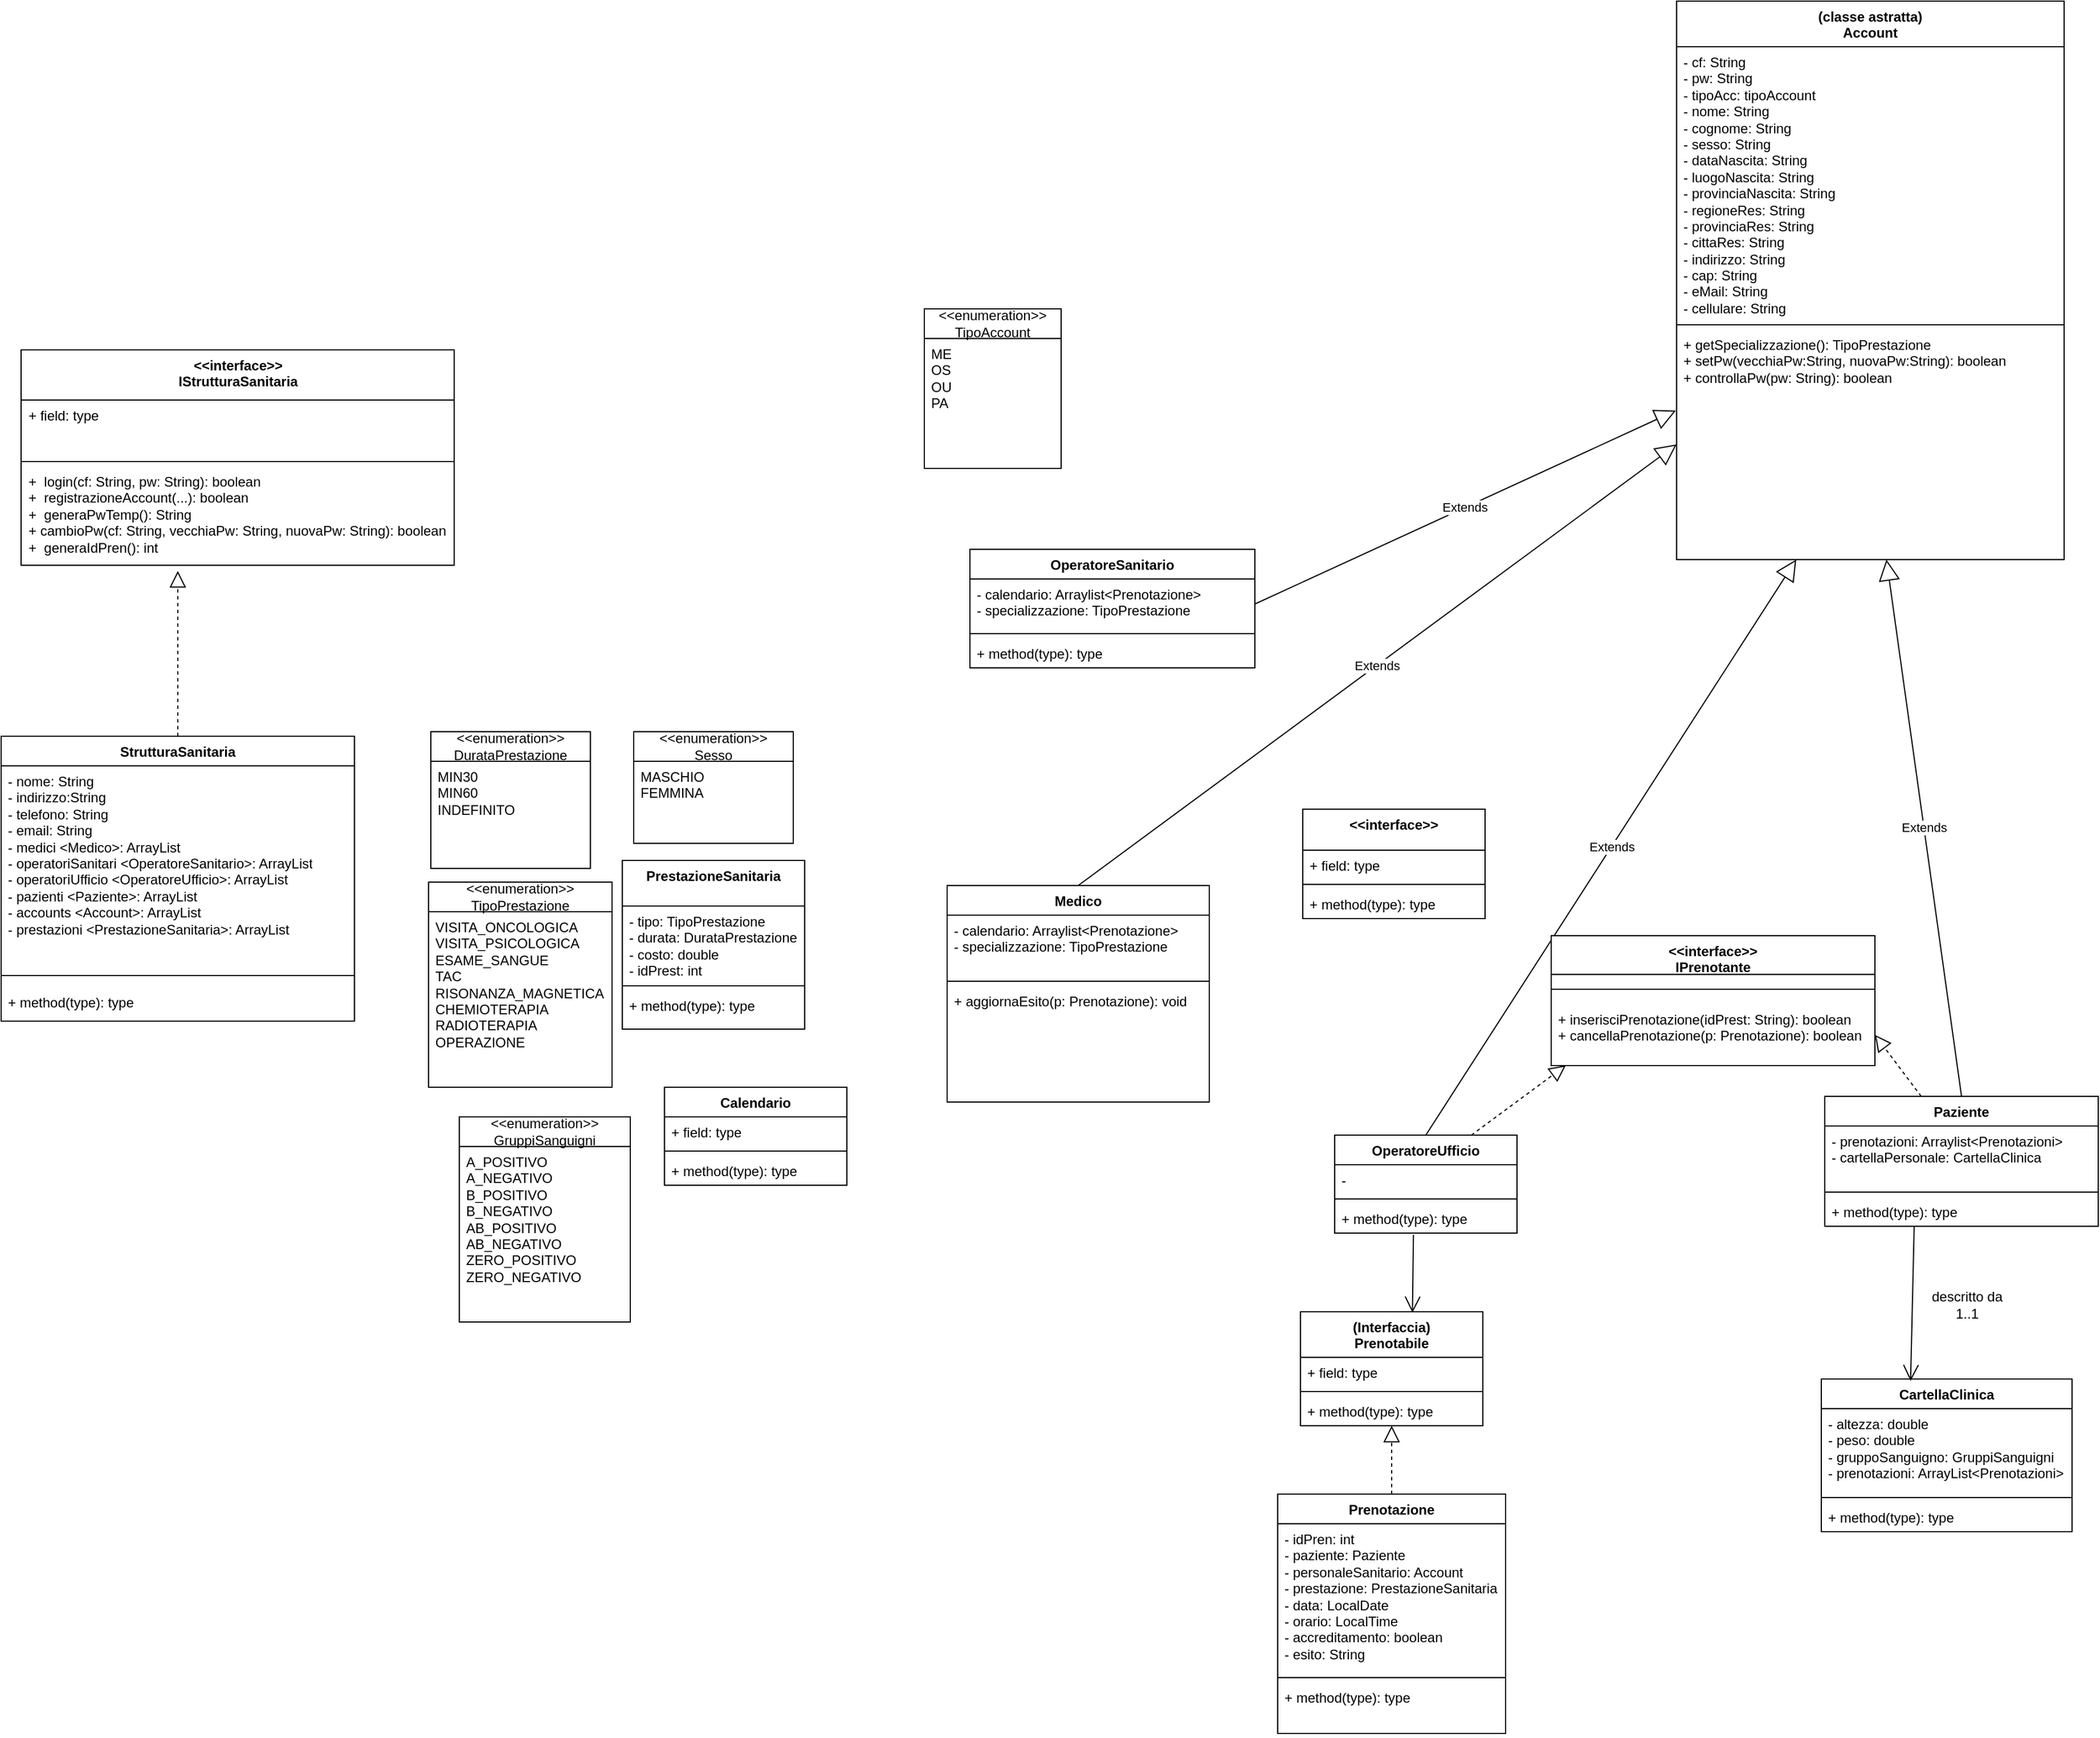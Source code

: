 <mxfile version="22.1.0" type="device">
  <diagram name="Pagina-1" id="tTlV-15hE3kfH03kpY0C">
    <mxGraphModel dx="2051" dy="1348" grid="1" gridSize="10" guides="1" tooltips="1" connect="1" arrows="1" fold="1" page="1" pageScale="1" pageWidth="1169" pageHeight="827" math="0" shadow="0">
      <root>
        <mxCell id="0" />
        <mxCell id="1" parent="0" />
        <mxCell id="g1Nb5lCBtKVe93ydb6f9-6" value="Medico" style="swimlane;fontStyle=1;align=center;verticalAlign=top;childLayout=stackLayout;horizontal=1;startSize=26;horizontalStack=0;resizeParent=1;resizeParentMax=0;resizeLast=0;collapsible=1;marginBottom=0;whiteSpace=wrap;html=1;" parent="1" vertex="1">
          <mxGeometry x="110" y="496" width="230" height="190" as="geometry" />
        </mxCell>
        <mxCell id="g1Nb5lCBtKVe93ydb6f9-7" value="- calendario: Arraylist&amp;lt;Prenotazione&amp;gt;&lt;br&gt;- specializzazione: TipoPrestazione" style="text;strokeColor=none;fillColor=none;align=left;verticalAlign=top;spacingLeft=4;spacingRight=4;overflow=hidden;rotatable=0;points=[[0,0.5],[1,0.5]];portConstraint=eastwest;whiteSpace=wrap;html=1;" parent="g1Nb5lCBtKVe93ydb6f9-6" vertex="1">
          <mxGeometry y="26" width="230" height="54" as="geometry" />
        </mxCell>
        <mxCell id="g1Nb5lCBtKVe93ydb6f9-8" value="" style="line;strokeWidth=1;fillColor=none;align=left;verticalAlign=middle;spacingTop=-1;spacingLeft=3;spacingRight=3;rotatable=0;labelPosition=right;points=[];portConstraint=eastwest;strokeColor=inherit;" parent="g1Nb5lCBtKVe93ydb6f9-6" vertex="1">
          <mxGeometry y="80" width="230" height="8" as="geometry" />
        </mxCell>
        <mxCell id="g1Nb5lCBtKVe93ydb6f9-9" value="+ aggiornaEsito(p: Prenotazione): void" style="text;strokeColor=none;fillColor=none;align=left;verticalAlign=top;spacingLeft=4;spacingRight=4;overflow=hidden;rotatable=0;points=[[0,0.5],[1,0.5]];portConstraint=eastwest;whiteSpace=wrap;html=1;" parent="g1Nb5lCBtKVe93ydb6f9-6" vertex="1">
          <mxGeometry y="88" width="230" height="102" as="geometry" />
        </mxCell>
        <mxCell id="g1Nb5lCBtKVe93ydb6f9-10" value="OperatoreUfficio" style="swimlane;fontStyle=1;align=center;verticalAlign=top;childLayout=stackLayout;horizontal=1;startSize=26;horizontalStack=0;resizeParent=1;resizeParentMax=0;resizeLast=0;collapsible=1;marginBottom=0;whiteSpace=wrap;html=1;" parent="1" vertex="1">
          <mxGeometry x="450" y="715" width="160" height="86" as="geometry" />
        </mxCell>
        <mxCell id="g1Nb5lCBtKVe93ydb6f9-11" value="-&amp;nbsp;" style="text;strokeColor=none;fillColor=none;align=left;verticalAlign=top;spacingLeft=4;spacingRight=4;overflow=hidden;rotatable=0;points=[[0,0.5],[1,0.5]];portConstraint=eastwest;whiteSpace=wrap;html=1;" parent="g1Nb5lCBtKVe93ydb6f9-10" vertex="1">
          <mxGeometry y="26" width="160" height="26" as="geometry" />
        </mxCell>
        <mxCell id="g1Nb5lCBtKVe93ydb6f9-12" value="" style="line;strokeWidth=1;fillColor=none;align=left;verticalAlign=middle;spacingTop=-1;spacingLeft=3;spacingRight=3;rotatable=0;labelPosition=right;points=[];portConstraint=eastwest;strokeColor=inherit;" parent="g1Nb5lCBtKVe93ydb6f9-10" vertex="1">
          <mxGeometry y="52" width="160" height="8" as="geometry" />
        </mxCell>
        <mxCell id="g1Nb5lCBtKVe93ydb6f9-13" value="+ method(type): type" style="text;strokeColor=none;fillColor=none;align=left;verticalAlign=top;spacingLeft=4;spacingRight=4;overflow=hidden;rotatable=0;points=[[0,0.5],[1,0.5]];portConstraint=eastwest;whiteSpace=wrap;html=1;" parent="g1Nb5lCBtKVe93ydb6f9-10" vertex="1">
          <mxGeometry y="60" width="160" height="26" as="geometry" />
        </mxCell>
        <mxCell id="g1Nb5lCBtKVe93ydb6f9-14" value="Paziente" style="swimlane;fontStyle=1;align=center;verticalAlign=top;childLayout=stackLayout;horizontal=1;startSize=26;horizontalStack=0;resizeParent=1;resizeParentMax=0;resizeLast=0;collapsible=1;marginBottom=0;whiteSpace=wrap;html=1;" parent="1" vertex="1">
          <mxGeometry x="880" y="681" width="240" height="114" as="geometry" />
        </mxCell>
        <mxCell id="g1Nb5lCBtKVe93ydb6f9-15" value="- prenotazioni: Arraylist&amp;lt;Prenotazioni&amp;gt;&lt;br&gt;- cartellaPersonale: CartellaClinica" style="text;strokeColor=none;fillColor=none;align=left;verticalAlign=top;spacingLeft=4;spacingRight=4;overflow=hidden;rotatable=0;points=[[0,0.5],[1,0.5]];portConstraint=eastwest;whiteSpace=wrap;html=1;" parent="g1Nb5lCBtKVe93ydb6f9-14" vertex="1">
          <mxGeometry y="26" width="240" height="54" as="geometry" />
        </mxCell>
        <mxCell id="g1Nb5lCBtKVe93ydb6f9-16" value="" style="line;strokeWidth=1;fillColor=none;align=left;verticalAlign=middle;spacingTop=-1;spacingLeft=3;spacingRight=3;rotatable=0;labelPosition=right;points=[];portConstraint=eastwest;strokeColor=inherit;" parent="g1Nb5lCBtKVe93ydb6f9-14" vertex="1">
          <mxGeometry y="80" width="240" height="8" as="geometry" />
        </mxCell>
        <mxCell id="g1Nb5lCBtKVe93ydb6f9-17" value="+ method(type): type" style="text;strokeColor=none;fillColor=none;align=left;verticalAlign=top;spacingLeft=4;spacingRight=4;overflow=hidden;rotatable=0;points=[[0,0.5],[1,0.5]];portConstraint=eastwest;whiteSpace=wrap;html=1;" parent="g1Nb5lCBtKVe93ydb6f9-14" vertex="1">
          <mxGeometry y="88" width="240" height="26" as="geometry" />
        </mxCell>
        <mxCell id="g1Nb5lCBtKVe93ydb6f9-18" value="CartellaClinica" style="swimlane;fontStyle=1;align=center;verticalAlign=top;childLayout=stackLayout;horizontal=1;startSize=26;horizontalStack=0;resizeParent=1;resizeParentMax=0;resizeLast=0;collapsible=1;marginBottom=0;whiteSpace=wrap;html=1;" parent="1" vertex="1">
          <mxGeometry x="877" y="929" width="220" height="134" as="geometry" />
        </mxCell>
        <mxCell id="g1Nb5lCBtKVe93ydb6f9-19" value="- altezza: double&lt;br style=&quot;border-color: var(--border-color);&quot;&gt;- peso: double&lt;br style=&quot;border-color: var(--border-color);&quot;&gt;- gruppoSanguigno: GruppiSanguigni&lt;br&gt;- prenotazioni: ArrayList&amp;lt;Prenotazioni&amp;gt;" style="text;strokeColor=none;fillColor=none;align=left;verticalAlign=top;spacingLeft=4;spacingRight=4;overflow=hidden;rotatable=0;points=[[0,0.5],[1,0.5]];portConstraint=eastwest;whiteSpace=wrap;html=1;" parent="g1Nb5lCBtKVe93ydb6f9-18" vertex="1">
          <mxGeometry y="26" width="220" height="74" as="geometry" />
        </mxCell>
        <mxCell id="g1Nb5lCBtKVe93ydb6f9-20" value="" style="line;strokeWidth=1;fillColor=none;align=left;verticalAlign=middle;spacingTop=-1;spacingLeft=3;spacingRight=3;rotatable=0;labelPosition=right;points=[];portConstraint=eastwest;strokeColor=inherit;" parent="g1Nb5lCBtKVe93ydb6f9-18" vertex="1">
          <mxGeometry y="100" width="220" height="8" as="geometry" />
        </mxCell>
        <mxCell id="g1Nb5lCBtKVe93ydb6f9-21" value="+ method(type): type" style="text;strokeColor=none;fillColor=none;align=left;verticalAlign=top;spacingLeft=4;spacingRight=4;overflow=hidden;rotatable=0;points=[[0,0.5],[1,0.5]];portConstraint=eastwest;whiteSpace=wrap;html=1;" parent="g1Nb5lCBtKVe93ydb6f9-18" vertex="1">
          <mxGeometry y="108" width="220" height="26" as="geometry" />
        </mxCell>
        <mxCell id="g1Nb5lCBtKVe93ydb6f9-25" value="Extends" style="endArrow=block;endSize=16;endFill=0;html=1;rounded=0;exitX=0.5;exitY=0;exitDx=0;exitDy=0;" parent="1" source="g1Nb5lCBtKVe93ydb6f9-10" target="BsgN-po5wjHz83sSiUcQ-11" edge="1">
          <mxGeometry width="160" relative="1" as="geometry">
            <mxPoint x="580" y="443" as="sourcePoint" />
            <mxPoint x="792.857" y="140" as="targetPoint" />
          </mxGeometry>
        </mxCell>
        <mxCell id="g1Nb5lCBtKVe93ydb6f9-27" value="Extends" style="endArrow=block;endSize=16;endFill=0;html=1;rounded=0;exitX=0.5;exitY=0;exitDx=0;exitDy=0;entryX=0;entryY=0.5;entryDx=0;entryDy=0;" parent="1" source="g1Nb5lCBtKVe93ydb6f9-6" target="BsgN-po5wjHz83sSiUcQ-11" edge="1">
          <mxGeometry width="160" relative="1" as="geometry">
            <mxPoint x="580" y="243" as="sourcePoint" />
            <mxPoint x="684" y="140" as="targetPoint" />
          </mxGeometry>
        </mxCell>
        <mxCell id="g1Nb5lCBtKVe93ydb6f9-28" value="Extends" style="endArrow=block;endSize=16;endFill=0;html=1;rounded=0;exitX=0.5;exitY=0;exitDx=0;exitDy=0;" parent="1" source="g1Nb5lCBtKVe93ydb6f9-14" target="BsgN-po5wjHz83sSiUcQ-11" edge="1">
          <mxGeometry width="160" relative="1" as="geometry">
            <mxPoint x="580" y="243" as="sourcePoint" />
            <mxPoint x="920.0" y="140" as="targetPoint" />
          </mxGeometry>
        </mxCell>
        <mxCell id="g1Nb5lCBtKVe93ydb6f9-38" value="" style="endArrow=open;endFill=1;endSize=12;html=1;rounded=0;entryX=0.356;entryY=0.013;entryDx=0;entryDy=0;entryPerimeter=0;exitX=0.327;exitY=0.981;exitDx=0;exitDy=0;exitPerimeter=0;" parent="1" source="g1Nb5lCBtKVe93ydb6f9-17" target="g1Nb5lCBtKVe93ydb6f9-18" edge="1">
          <mxGeometry width="160" relative="1" as="geometry">
            <mxPoint x="958" y="480" as="sourcePoint" />
            <mxPoint x="960" y="600" as="targetPoint" />
            <Array as="points" />
          </mxGeometry>
        </mxCell>
        <mxCell id="g1Nb5lCBtKVe93ydb6f9-39" value="descritto da&lt;br&gt;1..1" style="text;strokeColor=none;align=center;fillColor=none;html=1;verticalAlign=middle;whiteSpace=wrap;rounded=0;movable=1;resizable=1;rotatable=1;deletable=1;editable=1;locked=0;connectable=1;" parent="1" vertex="1">
          <mxGeometry x="970" y="849" width="70" height="30" as="geometry" />
        </mxCell>
        <mxCell id="g1Nb5lCBtKVe93ydb6f9-40" value="Calendario" style="swimlane;fontStyle=1;align=center;verticalAlign=top;childLayout=stackLayout;horizontal=1;startSize=26;horizontalStack=0;resizeParent=1;resizeParentMax=0;resizeLast=0;collapsible=1;marginBottom=0;whiteSpace=wrap;html=1;" parent="1" vertex="1">
          <mxGeometry x="-138" y="673" width="160" height="86" as="geometry" />
        </mxCell>
        <mxCell id="g1Nb5lCBtKVe93ydb6f9-41" value="+ field: type" style="text;strokeColor=none;fillColor=none;align=left;verticalAlign=top;spacingLeft=4;spacingRight=4;overflow=hidden;rotatable=0;points=[[0,0.5],[1,0.5]];portConstraint=eastwest;whiteSpace=wrap;html=1;" parent="g1Nb5lCBtKVe93ydb6f9-40" vertex="1">
          <mxGeometry y="26" width="160" height="26" as="geometry" />
        </mxCell>
        <mxCell id="g1Nb5lCBtKVe93ydb6f9-42" value="" style="line;strokeWidth=1;fillColor=none;align=left;verticalAlign=middle;spacingTop=-1;spacingLeft=3;spacingRight=3;rotatable=0;labelPosition=right;points=[];portConstraint=eastwest;strokeColor=inherit;" parent="g1Nb5lCBtKVe93ydb6f9-40" vertex="1">
          <mxGeometry y="52" width="160" height="8" as="geometry" />
        </mxCell>
        <mxCell id="g1Nb5lCBtKVe93ydb6f9-43" value="+ method(type): type" style="text;strokeColor=none;fillColor=none;align=left;verticalAlign=top;spacingLeft=4;spacingRight=4;overflow=hidden;rotatable=0;points=[[0,0.5],[1,0.5]];portConstraint=eastwest;whiteSpace=wrap;html=1;" parent="g1Nb5lCBtKVe93ydb6f9-40" vertex="1">
          <mxGeometry y="60" width="160" height="26" as="geometry" />
        </mxCell>
        <mxCell id="g1Nb5lCBtKVe93ydb6f9-53" value="&amp;lt;&amp;lt;enumeration&amp;gt;&amp;gt;&lt;br&gt;TipoAccount" style="swimlane;fontStyle=0;childLayout=stackLayout;horizontal=1;startSize=26;fillColor=none;horizontalStack=0;resizeParent=1;resizeParentMax=0;resizeLast=0;collapsible=1;marginBottom=0;whiteSpace=wrap;html=1;" parent="1" vertex="1">
          <mxGeometry x="90" y="-10" width="120" height="140" as="geometry" />
        </mxCell>
        <mxCell id="g1Nb5lCBtKVe93ydb6f9-54" value="ME&lt;br&gt;OS&lt;br&gt;OU&lt;br&gt;PA&lt;br&gt;&lt;br&gt;" style="text;strokeColor=none;fillColor=none;align=left;verticalAlign=top;spacingLeft=4;spacingRight=4;overflow=hidden;rotatable=0;points=[[0,0.5],[1,0.5]];portConstraint=eastwest;whiteSpace=wrap;html=1;" parent="g1Nb5lCBtKVe93ydb6f9-53" vertex="1">
          <mxGeometry y="26" width="120" height="114" as="geometry" />
        </mxCell>
        <mxCell id="g1Nb5lCBtKVe93ydb6f9-60" value="OperatoreSanitario" style="swimlane;fontStyle=1;align=center;verticalAlign=top;childLayout=stackLayout;horizontal=1;startSize=26;horizontalStack=0;resizeParent=1;resizeParentMax=0;resizeLast=0;collapsible=1;marginBottom=0;whiteSpace=wrap;html=1;" parent="1" vertex="1">
          <mxGeometry x="130" y="201" width="250" height="104" as="geometry" />
        </mxCell>
        <mxCell id="g1Nb5lCBtKVe93ydb6f9-61" value="- calendario: Arraylist&amp;lt;Prenotazione&amp;gt;&lt;br style=&quot;border-color: var(--border-color);&quot;&gt;- specializzazione: TipoPrestazione" style="text;strokeColor=none;fillColor=none;align=left;verticalAlign=top;spacingLeft=4;spacingRight=4;overflow=hidden;rotatable=0;points=[[0,0.5],[1,0.5]];portConstraint=eastwest;whiteSpace=wrap;html=1;" parent="g1Nb5lCBtKVe93ydb6f9-60" vertex="1">
          <mxGeometry y="26" width="250" height="44" as="geometry" />
        </mxCell>
        <mxCell id="g1Nb5lCBtKVe93ydb6f9-62" value="" style="line;strokeWidth=1;fillColor=none;align=left;verticalAlign=middle;spacingTop=-1;spacingLeft=3;spacingRight=3;rotatable=0;labelPosition=right;points=[];portConstraint=eastwest;strokeColor=inherit;" parent="g1Nb5lCBtKVe93ydb6f9-60" vertex="1">
          <mxGeometry y="70" width="250" height="8" as="geometry" />
        </mxCell>
        <mxCell id="g1Nb5lCBtKVe93ydb6f9-63" value="+ method(type): type" style="text;strokeColor=none;fillColor=none;align=left;verticalAlign=top;spacingLeft=4;spacingRight=4;overflow=hidden;rotatable=0;points=[[0,0.5],[1,0.5]];portConstraint=eastwest;whiteSpace=wrap;html=1;" parent="g1Nb5lCBtKVe93ydb6f9-60" vertex="1">
          <mxGeometry y="78" width="250" height="26" as="geometry" />
        </mxCell>
        <mxCell id="g1Nb5lCBtKVe93ydb6f9-64" value="Extends" style="endArrow=block;endSize=16;endFill=0;html=1;rounded=0;exitX=1;exitY=0.5;exitDx=0;exitDy=0;entryX=-0.002;entryY=0.353;entryDx=0;entryDy=0;entryPerimeter=0;" parent="1" source="g1Nb5lCBtKVe93ydb6f9-61" target="BsgN-po5wjHz83sSiUcQ-11" edge="1">
          <mxGeometry width="160" relative="1" as="geometry">
            <mxPoint x="580" y="393" as="sourcePoint" />
            <mxPoint x="685.416" y="-3.2" as="targetPoint" />
          </mxGeometry>
        </mxCell>
        <mxCell id="0tCYUlRIdNbkmeOcHSWN-1" value="StrutturaSanitaria" style="swimlane;fontStyle=1;align=center;verticalAlign=top;childLayout=stackLayout;horizontal=1;startSize=26;horizontalStack=0;resizeParent=1;resizeParentMax=0;resizeLast=0;collapsible=1;marginBottom=0;whiteSpace=wrap;html=1;" parent="1" vertex="1">
          <mxGeometry x="-720" y="365" width="310" height="250" as="geometry" />
        </mxCell>
        <mxCell id="0tCYUlRIdNbkmeOcHSWN-2" value="- nome: String&lt;br&gt;- indirizzo:String&lt;br style=&quot;border-color: var(--border-color);&quot;&gt;- telefono: String&lt;br&gt;- email: String&amp;nbsp;&lt;br style=&quot;border-color: var(--border-color);&quot;&gt;- medici &amp;lt;Medico&amp;gt;: ArrayList&lt;br&gt;- operatoriSanitari &amp;lt;OperatoreSanitario&amp;gt;: ArrayList&lt;br&gt;- operatoriUfficio &amp;lt;OperatoreUfficio&amp;gt;: ArrayList&lt;br style=&quot;border-color: var(--border-color);&quot;&gt;- pazienti &amp;lt;Paziente&amp;gt;: ArrayList&lt;br&gt;- accounts &amp;lt;Account&amp;gt;: ArrayList&lt;br&gt;- prestazioni &amp;lt;PrestazioneSanitaria&amp;gt;: ArrayList" style="text;strokeColor=none;fillColor=none;align=left;verticalAlign=top;spacingLeft=4;spacingRight=4;overflow=hidden;rotatable=0;points=[[0,0.5],[1,0.5]];portConstraint=eastwest;whiteSpace=wrap;html=1;" parent="0tCYUlRIdNbkmeOcHSWN-1" vertex="1">
          <mxGeometry y="26" width="310" height="174" as="geometry" />
        </mxCell>
        <mxCell id="0tCYUlRIdNbkmeOcHSWN-3" value="" style="line;strokeWidth=1;fillColor=none;align=left;verticalAlign=middle;spacingTop=-1;spacingLeft=3;spacingRight=3;rotatable=0;labelPosition=right;points=[];portConstraint=eastwest;strokeColor=inherit;" parent="0tCYUlRIdNbkmeOcHSWN-1" vertex="1">
          <mxGeometry y="200" width="310" height="20" as="geometry" />
        </mxCell>
        <mxCell id="0tCYUlRIdNbkmeOcHSWN-4" value="+ method(type): type" style="text;strokeColor=none;fillColor=none;align=left;verticalAlign=top;spacingLeft=4;spacingRight=4;overflow=hidden;rotatable=0;points=[[0,0.5],[1,0.5]];portConstraint=eastwest;whiteSpace=wrap;html=1;" parent="0tCYUlRIdNbkmeOcHSWN-1" vertex="1">
          <mxGeometry y="220" width="310" height="30" as="geometry" />
        </mxCell>
        <mxCell id="S9uYEwCPuYJvi0e9tJX_-17" value="PrestazioneSanitaria" style="swimlane;fontStyle=1;align=center;verticalAlign=top;childLayout=stackLayout;horizontal=1;startSize=40;horizontalStack=0;resizeParent=1;resizeParentMax=0;resizeLast=0;collapsible=1;marginBottom=0;whiteSpace=wrap;html=1;" parent="1" vertex="1">
          <mxGeometry x="-175" y="474" width="160" height="148" as="geometry" />
        </mxCell>
        <mxCell id="S9uYEwCPuYJvi0e9tJX_-18" value="- tipo: TipoPrestazione&lt;br&gt;- durata: DurataPrestazione&lt;br&gt;- costo: double&lt;br&gt;- idPrest: int" style="text;strokeColor=none;fillColor=none;align=left;verticalAlign=top;spacingLeft=4;spacingRight=4;overflow=hidden;rotatable=0;points=[[0,0.5],[1,0.5]];portConstraint=eastwest;whiteSpace=wrap;html=1;" parent="S9uYEwCPuYJvi0e9tJX_-17" vertex="1">
          <mxGeometry y="40" width="160" height="66" as="geometry" />
        </mxCell>
        <mxCell id="S9uYEwCPuYJvi0e9tJX_-19" value="" style="line;strokeWidth=1;fillColor=none;align=left;verticalAlign=middle;spacingTop=-1;spacingLeft=3;spacingRight=3;rotatable=0;labelPosition=right;points=[];portConstraint=eastwest;strokeColor=inherit;" parent="S9uYEwCPuYJvi0e9tJX_-17" vertex="1">
          <mxGeometry y="106" width="160" height="8" as="geometry" />
        </mxCell>
        <mxCell id="S9uYEwCPuYJvi0e9tJX_-20" value="+ method(type): type" style="text;strokeColor=none;fillColor=none;align=left;verticalAlign=top;spacingLeft=4;spacingRight=4;overflow=hidden;rotatable=0;points=[[0,0.5],[1,0.5]];portConstraint=eastwest;whiteSpace=wrap;html=1;" parent="S9uYEwCPuYJvi0e9tJX_-17" vertex="1">
          <mxGeometry y="114" width="160" height="34" as="geometry" />
        </mxCell>
        <mxCell id="S9uYEwCPuYJvi0e9tJX_-24" value="&amp;lt;&amp;lt;enumeration&amp;gt;&amp;gt;&lt;br style=&quot;border-color: var(--border-color);&quot;&gt;DurataPrestazione" style="swimlane;fontStyle=0;childLayout=stackLayout;horizontal=1;startSize=26;fillColor=none;horizontalStack=0;resizeParent=1;resizeParentMax=0;resizeLast=0;collapsible=1;marginBottom=0;whiteSpace=wrap;html=1;" parent="1" vertex="1">
          <mxGeometry x="-343" y="361" width="140" height="120" as="geometry" />
        </mxCell>
        <mxCell id="S9uYEwCPuYJvi0e9tJX_-27" value="MIN30&lt;br&gt;MIN60&lt;br&gt;INDEFINITO&lt;br&gt;&lt;br&gt;" style="text;strokeColor=none;fillColor=none;align=left;verticalAlign=top;spacingLeft=4;spacingRight=4;overflow=hidden;rotatable=0;points=[[0,0.5],[1,0.5]];portConstraint=eastwest;whiteSpace=wrap;html=1;" parent="S9uYEwCPuYJvi0e9tJX_-24" vertex="1">
          <mxGeometry y="26" width="140" height="94" as="geometry" />
        </mxCell>
        <mxCell id="S9uYEwCPuYJvi0e9tJX_-29" value="&amp;lt;&amp;lt;enumeration&amp;gt;&amp;gt;&lt;br style=&quot;border-color: var(--border-color);&quot;&gt;TipoPrestazione" style="swimlane;fontStyle=0;childLayout=stackLayout;horizontal=1;startSize=26;fillColor=none;horizontalStack=0;resizeParent=1;resizeParentMax=0;resizeLast=0;collapsible=1;marginBottom=0;whiteSpace=wrap;html=1;" parent="1" vertex="1">
          <mxGeometry x="-345" y="493" width="161" height="180" as="geometry" />
        </mxCell>
        <mxCell id="S9uYEwCPuYJvi0e9tJX_-32" value="VISITA_ONCOLOGICA&lt;br&gt;VISITA_PSICOLOGICA&lt;br&gt;ESAME_SANGUE&lt;br&gt;TAC&lt;br&gt;RISONANZA_MAGNETICA&lt;br&gt;CHEMIOTERAPIA&lt;br&gt;RADIOTERAPIA&lt;br&gt;OPERAZIONE&lt;br&gt;&lt;br&gt;" style="text;strokeColor=none;fillColor=none;align=left;verticalAlign=top;spacingLeft=4;spacingRight=4;overflow=hidden;rotatable=0;points=[[0,0.5],[1,0.5]];portConstraint=eastwest;whiteSpace=wrap;html=1;" parent="S9uYEwCPuYJvi0e9tJX_-29" vertex="1">
          <mxGeometry y="26" width="161" height="154" as="geometry" />
        </mxCell>
        <mxCell id="S9uYEwCPuYJvi0e9tJX_-38" value="Prenotazione" style="swimlane;fontStyle=1;align=center;verticalAlign=top;childLayout=stackLayout;horizontal=1;startSize=26;horizontalStack=0;resizeParent=1;resizeParentMax=0;resizeLast=0;collapsible=1;marginBottom=0;whiteSpace=wrap;html=1;" parent="1" vertex="1">
          <mxGeometry x="400" y="1030" width="200" height="210" as="geometry" />
        </mxCell>
        <mxCell id="S9uYEwCPuYJvi0e9tJX_-39" value="- idPren: int&lt;br&gt;- paziente: Paziente&lt;br&gt;- personaleSanitario: Account&lt;br&gt;- prestazione: PrestazioneSanitaria&lt;br&gt;- data: LocalDate&lt;br&gt;- orario: LocalTime&lt;br&gt;- accreditamento: boolean&lt;br&gt;- esito: String" style="text;strokeColor=none;fillColor=none;align=left;verticalAlign=top;spacingLeft=4;spacingRight=4;overflow=hidden;rotatable=0;points=[[0,0.5],[1,0.5]];portConstraint=eastwest;whiteSpace=wrap;html=1;" parent="S9uYEwCPuYJvi0e9tJX_-38" vertex="1">
          <mxGeometry y="26" width="200" height="131" as="geometry" />
        </mxCell>
        <mxCell id="S9uYEwCPuYJvi0e9tJX_-40" value="" style="line;strokeWidth=1;fillColor=none;align=left;verticalAlign=middle;spacingTop=-1;spacingLeft=3;spacingRight=3;rotatable=0;labelPosition=right;points=[];portConstraint=eastwest;strokeColor=inherit;" parent="S9uYEwCPuYJvi0e9tJX_-38" vertex="1">
          <mxGeometry y="157" width="200" height="8" as="geometry" />
        </mxCell>
        <mxCell id="S9uYEwCPuYJvi0e9tJX_-41" value="+ method(type): type" style="text;strokeColor=none;fillColor=none;align=left;verticalAlign=top;spacingLeft=4;spacingRight=4;overflow=hidden;rotatable=0;points=[[0,0.5],[1,0.5]];portConstraint=eastwest;whiteSpace=wrap;html=1;" parent="S9uYEwCPuYJvi0e9tJX_-38" vertex="1">
          <mxGeometry y="165" width="200" height="45" as="geometry" />
        </mxCell>
        <mxCell id="DHYE0lnTIqIV2aHc_2BO-10" value="" style="endArrow=open;endFill=1;endSize=12;html=1;rounded=0;exitX=0.432;exitY=1.059;exitDx=0;exitDy=0;exitPerimeter=0;entryX=0.614;entryY=0.008;entryDx=0;entryDy=0;entryPerimeter=0;" parent="1" source="g1Nb5lCBtKVe93ydb6f9-13" target="DHYE0lnTIqIV2aHc_2BO-13" edge="1">
          <mxGeometry width="160" relative="1" as="geometry">
            <mxPoint x="750" y="520" as="sourcePoint" />
            <mxPoint x="740.0" y="550" as="targetPoint" />
          </mxGeometry>
        </mxCell>
        <mxCell id="DHYE0lnTIqIV2aHc_2BO-13" value="(Interfaccia)&lt;br&gt;Prenotabile" style="swimlane;fontStyle=1;align=center;verticalAlign=top;childLayout=stackLayout;horizontal=1;startSize=40;horizontalStack=0;resizeParent=1;resizeParentMax=0;resizeLast=0;collapsible=1;marginBottom=0;whiteSpace=wrap;html=1;" parent="1" vertex="1">
          <mxGeometry x="420" y="870" width="160" height="100" as="geometry">
            <mxRectangle x="550" y="520" width="103" height="41" as="alternateBounds" />
          </mxGeometry>
        </mxCell>
        <mxCell id="DHYE0lnTIqIV2aHc_2BO-14" value="+ field: type" style="text;strokeColor=none;fillColor=none;align=left;verticalAlign=top;spacingLeft=4;spacingRight=4;overflow=hidden;rotatable=0;points=[[0,0.5],[1,0.5]];portConstraint=eastwest;whiteSpace=wrap;html=1;" parent="DHYE0lnTIqIV2aHc_2BO-13" vertex="1">
          <mxGeometry y="40" width="160" height="26" as="geometry" />
        </mxCell>
        <mxCell id="DHYE0lnTIqIV2aHc_2BO-15" value="" style="line;strokeWidth=1;fillColor=none;align=left;verticalAlign=middle;spacingTop=-1;spacingLeft=3;spacingRight=3;rotatable=0;labelPosition=right;points=[];portConstraint=eastwest;strokeColor=inherit;" parent="DHYE0lnTIqIV2aHc_2BO-13" vertex="1">
          <mxGeometry y="66" width="160" height="8" as="geometry" />
        </mxCell>
        <mxCell id="DHYE0lnTIqIV2aHc_2BO-16" value="+ method(type): type" style="text;strokeColor=none;fillColor=none;align=left;verticalAlign=top;spacingLeft=4;spacingRight=4;overflow=hidden;rotatable=0;points=[[0,0.5],[1,0.5]];portConstraint=eastwest;whiteSpace=wrap;html=1;" parent="DHYE0lnTIqIV2aHc_2BO-13" vertex="1">
          <mxGeometry y="74" width="160" height="26" as="geometry" />
        </mxCell>
        <mxCell id="DHYE0lnTIqIV2aHc_2BO-6" value="" style="endArrow=block;dashed=1;endFill=0;endSize=12;html=1;rounded=0;exitX=0.5;exitY=0;exitDx=0;exitDy=0;" parent="1" source="S9uYEwCPuYJvi0e9tJX_-38" target="DHYE0lnTIqIV2aHc_2BO-16" edge="1">
          <mxGeometry width="160" relative="1" as="geometry">
            <mxPoint x="440" y="663.98" as="sourcePoint" />
            <mxPoint x="550" y="620" as="targetPoint" />
          </mxGeometry>
        </mxCell>
        <mxCell id="J-svBzyEzqCDzh5n9F-d-1" value="&amp;lt;&amp;lt;interface&amp;gt;&amp;gt;&lt;br&gt;IPrenotante" style="swimlane;fontStyle=1;align=center;verticalAlign=top;childLayout=stackLayout;horizontal=1;startSize=34;horizontalStack=0;resizeParent=1;resizeParentMax=0;resizeLast=0;collapsible=1;marginBottom=0;whiteSpace=wrap;html=1;" parent="1" vertex="1">
          <mxGeometry x="640" y="540" width="284" height="114" as="geometry" />
        </mxCell>
        <mxCell id="J-svBzyEzqCDzh5n9F-d-3" value="" style="line;strokeWidth=1;fillColor=none;align=left;verticalAlign=middle;spacingTop=-1;spacingLeft=3;spacingRight=3;rotatable=0;labelPosition=right;points=[];portConstraint=eastwest;strokeColor=inherit;" parent="J-svBzyEzqCDzh5n9F-d-1" vertex="1">
          <mxGeometry y="34" width="284" height="26" as="geometry" />
        </mxCell>
        <mxCell id="J-svBzyEzqCDzh5n9F-d-4" value="+ inserisciPrenotazione(idPrest: String): boolean&lt;br&gt;+ cancellaPrenotazione(p: Prenotazione): boolean" style="text;strokeColor=none;fillColor=none;align=left;verticalAlign=top;spacingLeft=4;spacingRight=4;overflow=hidden;rotatable=0;points=[[0,0.5],[1,0.5]];portConstraint=eastwest;whiteSpace=wrap;html=1;" parent="J-svBzyEzqCDzh5n9F-d-1" vertex="1">
          <mxGeometry y="60" width="284" height="54" as="geometry" />
        </mxCell>
        <mxCell id="J-svBzyEzqCDzh5n9F-d-5" value="" style="endArrow=block;dashed=1;endFill=0;endSize=12;html=1;rounded=0;exitX=0.75;exitY=0;exitDx=0;exitDy=0;entryX=0.045;entryY=0.997;entryDx=0;entryDy=0;entryPerimeter=0;" parent="1" source="g1Nb5lCBtKVe93ydb6f9-10" target="J-svBzyEzqCDzh5n9F-d-4" edge="1">
          <mxGeometry width="160" relative="1" as="geometry">
            <mxPoint x="963" y="493" as="sourcePoint" />
            <mxPoint x="971" y="414" as="targetPoint" />
          </mxGeometry>
        </mxCell>
        <mxCell id="J-svBzyEzqCDzh5n9F-d-6" value="" style="endArrow=block;dashed=1;endFill=0;endSize=12;html=1;rounded=0;exitX=0.25;exitY=0;exitDx=0;exitDy=0;entryX=1;entryY=0.5;entryDx=0;entryDy=0;" parent="1" target="J-svBzyEzqCDzh5n9F-d-4" edge="1">
          <mxGeometry width="160" relative="1" as="geometry">
            <mxPoint x="964.62" y="681" as="sourcePoint" />
            <mxPoint x="924" y="646" as="targetPoint" />
          </mxGeometry>
        </mxCell>
        <mxCell id="J-svBzyEzqCDzh5n9F-d-7" value="&amp;lt;&amp;lt;interface&amp;gt;&amp;gt;&lt;br&gt;" style="swimlane;fontStyle=1;align=center;verticalAlign=top;childLayout=stackLayout;horizontal=1;startSize=36;horizontalStack=0;resizeParent=1;resizeParentMax=0;resizeLast=0;collapsible=1;marginBottom=0;whiteSpace=wrap;html=1;" parent="1" vertex="1">
          <mxGeometry x="422" y="429" width="160" height="96" as="geometry" />
        </mxCell>
        <mxCell id="J-svBzyEzqCDzh5n9F-d-8" value="+ field: type" style="text;strokeColor=none;fillColor=none;align=left;verticalAlign=top;spacingLeft=4;spacingRight=4;overflow=hidden;rotatable=0;points=[[0,0.5],[1,0.5]];portConstraint=eastwest;whiteSpace=wrap;html=1;" parent="J-svBzyEzqCDzh5n9F-d-7" vertex="1">
          <mxGeometry y="36" width="160" height="26" as="geometry" />
        </mxCell>
        <mxCell id="J-svBzyEzqCDzh5n9F-d-9" value="" style="line;strokeWidth=1;fillColor=none;align=left;verticalAlign=middle;spacingTop=-1;spacingLeft=3;spacingRight=3;rotatable=0;labelPosition=right;points=[];portConstraint=eastwest;strokeColor=inherit;" parent="J-svBzyEzqCDzh5n9F-d-7" vertex="1">
          <mxGeometry y="62" width="160" height="8" as="geometry" />
        </mxCell>
        <mxCell id="J-svBzyEzqCDzh5n9F-d-10" value="+ method(type): type" style="text;strokeColor=none;fillColor=none;align=left;verticalAlign=top;spacingLeft=4;spacingRight=4;overflow=hidden;rotatable=0;points=[[0,0.5],[1,0.5]];portConstraint=eastwest;whiteSpace=wrap;html=1;" parent="J-svBzyEzqCDzh5n9F-d-7" vertex="1">
          <mxGeometry y="70" width="160" height="26" as="geometry" />
        </mxCell>
        <mxCell id="J-svBzyEzqCDzh5n9F-d-11" value="&amp;lt;&amp;lt;enumeration&amp;gt;&amp;gt;&lt;br style=&quot;border-color: var(--border-color);&quot;&gt;Sesso" style="swimlane;fontStyle=0;childLayout=stackLayout;horizontal=1;startSize=26;fillColor=none;horizontalStack=0;resizeParent=1;resizeParentMax=0;resizeLast=0;collapsible=1;marginBottom=0;whiteSpace=wrap;html=1;" parent="1" vertex="1">
          <mxGeometry x="-165" y="361" width="140" height="98" as="geometry" />
        </mxCell>
        <mxCell id="J-svBzyEzqCDzh5n9F-d-12" value="MASCHIO&lt;br&gt;FEMMINA&lt;br&gt;&lt;br&gt;" style="text;strokeColor=none;fillColor=none;align=left;verticalAlign=top;spacingLeft=4;spacingRight=4;overflow=hidden;rotatable=0;points=[[0,0.5],[1,0.5]];portConstraint=eastwest;whiteSpace=wrap;html=1;" parent="J-svBzyEzqCDzh5n9F-d-11" vertex="1">
          <mxGeometry y="26" width="140" height="72" as="geometry" />
        </mxCell>
        <mxCell id="J-svBzyEzqCDzh5n9F-d-17" value="&amp;lt;&amp;lt;enumeration&amp;gt;&amp;gt;&lt;br style=&quot;border-color: var(--border-color);&quot;&gt;GruppiSanguigni" style="swimlane;fontStyle=0;childLayout=stackLayout;horizontal=1;startSize=26;fillColor=none;horizontalStack=0;resizeParent=1;resizeParentMax=0;resizeLast=0;collapsible=1;marginBottom=0;whiteSpace=wrap;html=1;" parent="1" vertex="1">
          <mxGeometry x="-318" y="699" width="150" height="180" as="geometry" />
        </mxCell>
        <mxCell id="J-svBzyEzqCDzh5n9F-d-18" value="A_POSITIVO&lt;br&gt;A_NEGATIVO&lt;br&gt;B_POSITIVO&lt;br&gt;B_NEGATIVO&lt;br&gt;AB_POSITIVO&lt;br&gt;AB_NEGATIVO&lt;br&gt;ZERO_POSITIVO&lt;br&gt;ZERO_NEGATIVO&lt;br&gt;&lt;br&gt;" style="text;strokeColor=none;fillColor=none;align=left;verticalAlign=top;spacingLeft=4;spacingRight=4;overflow=hidden;rotatable=0;points=[[0,0.5],[1,0.5]];portConstraint=eastwest;whiteSpace=wrap;html=1;" parent="J-svBzyEzqCDzh5n9F-d-17" vertex="1">
          <mxGeometry y="26" width="150" height="154" as="geometry" />
        </mxCell>
        <mxCell id="J-svBzyEzqCDzh5n9F-d-19" value="&amp;lt;&amp;lt;interface&amp;gt;&amp;gt;&lt;br&gt;IStrutturaSanitaria" style="swimlane;fontStyle=1;align=center;verticalAlign=top;childLayout=stackLayout;horizontal=1;startSize=44;horizontalStack=0;resizeParent=1;resizeParentMax=0;resizeLast=0;collapsible=1;marginBottom=0;whiteSpace=wrap;html=1;" parent="1" vertex="1">
          <mxGeometry x="-702.5" y="26" width="380" height="189" as="geometry" />
        </mxCell>
        <mxCell id="J-svBzyEzqCDzh5n9F-d-20" value="+ field: type" style="text;strokeColor=none;fillColor=none;align=left;verticalAlign=top;spacingLeft=4;spacingRight=4;overflow=hidden;rotatable=0;points=[[0,0.5],[1,0.5]];portConstraint=eastwest;whiteSpace=wrap;html=1;" parent="J-svBzyEzqCDzh5n9F-d-19" vertex="1">
          <mxGeometry y="44" width="380" height="50" as="geometry" />
        </mxCell>
        <mxCell id="J-svBzyEzqCDzh5n9F-d-21" value="" style="line;strokeWidth=1;fillColor=none;align=left;verticalAlign=middle;spacingTop=-1;spacingLeft=3;spacingRight=3;rotatable=0;labelPosition=right;points=[];portConstraint=eastwest;strokeColor=inherit;" parent="J-svBzyEzqCDzh5n9F-d-19" vertex="1">
          <mxGeometry y="94" width="380" height="8" as="geometry" />
        </mxCell>
        <mxCell id="J-svBzyEzqCDzh5n9F-d-22" value="+&amp;nbsp; login(cf: String, pw: String): boolean&lt;br style=&quot;border-color: var(--border-color);&quot;&gt;+&amp;nbsp; registrazioneAccount(...): boolean&lt;br&gt;+&amp;nbsp; generaPwTemp(): String&lt;br&gt;+ cambioPw(cf: String, vecchiaPw: String, nuovaPw: String): boolean&lt;br&gt;+&amp;nbsp; generaIdPren(): int" style="text;strokeColor=none;fillColor=none;align=left;verticalAlign=top;spacingLeft=4;spacingRight=4;overflow=hidden;rotatable=0;points=[[0,0.5],[1,0.5]];portConstraint=eastwest;whiteSpace=wrap;html=1;" parent="J-svBzyEzqCDzh5n9F-d-19" vertex="1">
          <mxGeometry y="102" width="380" height="87" as="geometry" />
        </mxCell>
        <mxCell id="J-svBzyEzqCDzh5n9F-d-23" value="" style="endArrow=block;dashed=1;endFill=0;endSize=12;html=1;rounded=0;exitX=0.5;exitY=0;exitDx=0;exitDy=0;" parent="1" source="0tCYUlRIdNbkmeOcHSWN-1" edge="1">
          <mxGeometry width="160" relative="1" as="geometry">
            <mxPoint x="-335" y="187" as="sourcePoint" />
            <mxPoint x="-565" y="220" as="targetPoint" />
          </mxGeometry>
        </mxCell>
        <mxCell id="BsgN-po5wjHz83sSiUcQ-8" value="(classe astratta)&lt;br&gt;Account" style="swimlane;fontStyle=1;align=center;verticalAlign=top;childLayout=stackLayout;horizontal=1;startSize=40;horizontalStack=0;resizeParent=1;resizeParentMax=0;resizeLast=0;collapsible=1;marginBottom=0;whiteSpace=wrap;html=1;" parent="1" vertex="1">
          <mxGeometry x="750" y="-280" width="340" height="490" as="geometry" />
        </mxCell>
        <mxCell id="BsgN-po5wjHz83sSiUcQ-9" value="- cf: String&lt;br&gt;- pw: String&lt;br&gt;- tipoAcc: tipoAccount&lt;br&gt;- nome: String&lt;br&gt;- cognome: String&lt;br&gt;- sesso: String&lt;br&gt;- dataNascita: String&lt;br&gt;- luogoNascita: String&lt;br&gt;- provinciaNascita: String&lt;br&gt;- regioneRes: String&lt;br&gt;- provinciaRes: String&lt;br&gt;- cittaRes: String&lt;br&gt;- indirizzo: String&lt;br&gt;- cap: String&lt;br&gt;- eMail: String&lt;br&gt;- cellulare: String" style="text;strokeColor=none;fillColor=none;align=left;verticalAlign=top;spacingLeft=4;spacingRight=4;overflow=hidden;rotatable=0;points=[[0,0.5],[1,0.5]];portConstraint=eastwest;whiteSpace=wrap;html=1;" parent="BsgN-po5wjHz83sSiUcQ-8" vertex="1">
          <mxGeometry y="40" width="340" height="240" as="geometry" />
        </mxCell>
        <mxCell id="BsgN-po5wjHz83sSiUcQ-10" value="" style="line;strokeWidth=1;fillColor=none;align=left;verticalAlign=middle;spacingTop=-1;spacingLeft=3;spacingRight=3;rotatable=0;labelPosition=right;points=[];portConstraint=eastwest;strokeColor=inherit;" parent="BsgN-po5wjHz83sSiUcQ-8" vertex="1">
          <mxGeometry y="280" width="340" height="8" as="geometry" />
        </mxCell>
        <mxCell id="BsgN-po5wjHz83sSiUcQ-11" value="+ getSpecializzazione(): TipoPrestazione&lt;br&gt;+&amp;nbsp;setPw(vecchiaPw:String, nuovaPw:String): boolean&lt;br&gt;+ controllaPw(pw: String): boolean" style="text;strokeColor=none;fillColor=none;align=left;verticalAlign=top;spacingLeft=4;spacingRight=4;overflow=hidden;rotatable=0;points=[[0,0.5],[1,0.5]];portConstraint=eastwest;whiteSpace=wrap;html=1;" parent="BsgN-po5wjHz83sSiUcQ-8" vertex="1">
          <mxGeometry y="288" width="340" height="202" as="geometry" />
        </mxCell>
      </root>
    </mxGraphModel>
  </diagram>
</mxfile>
